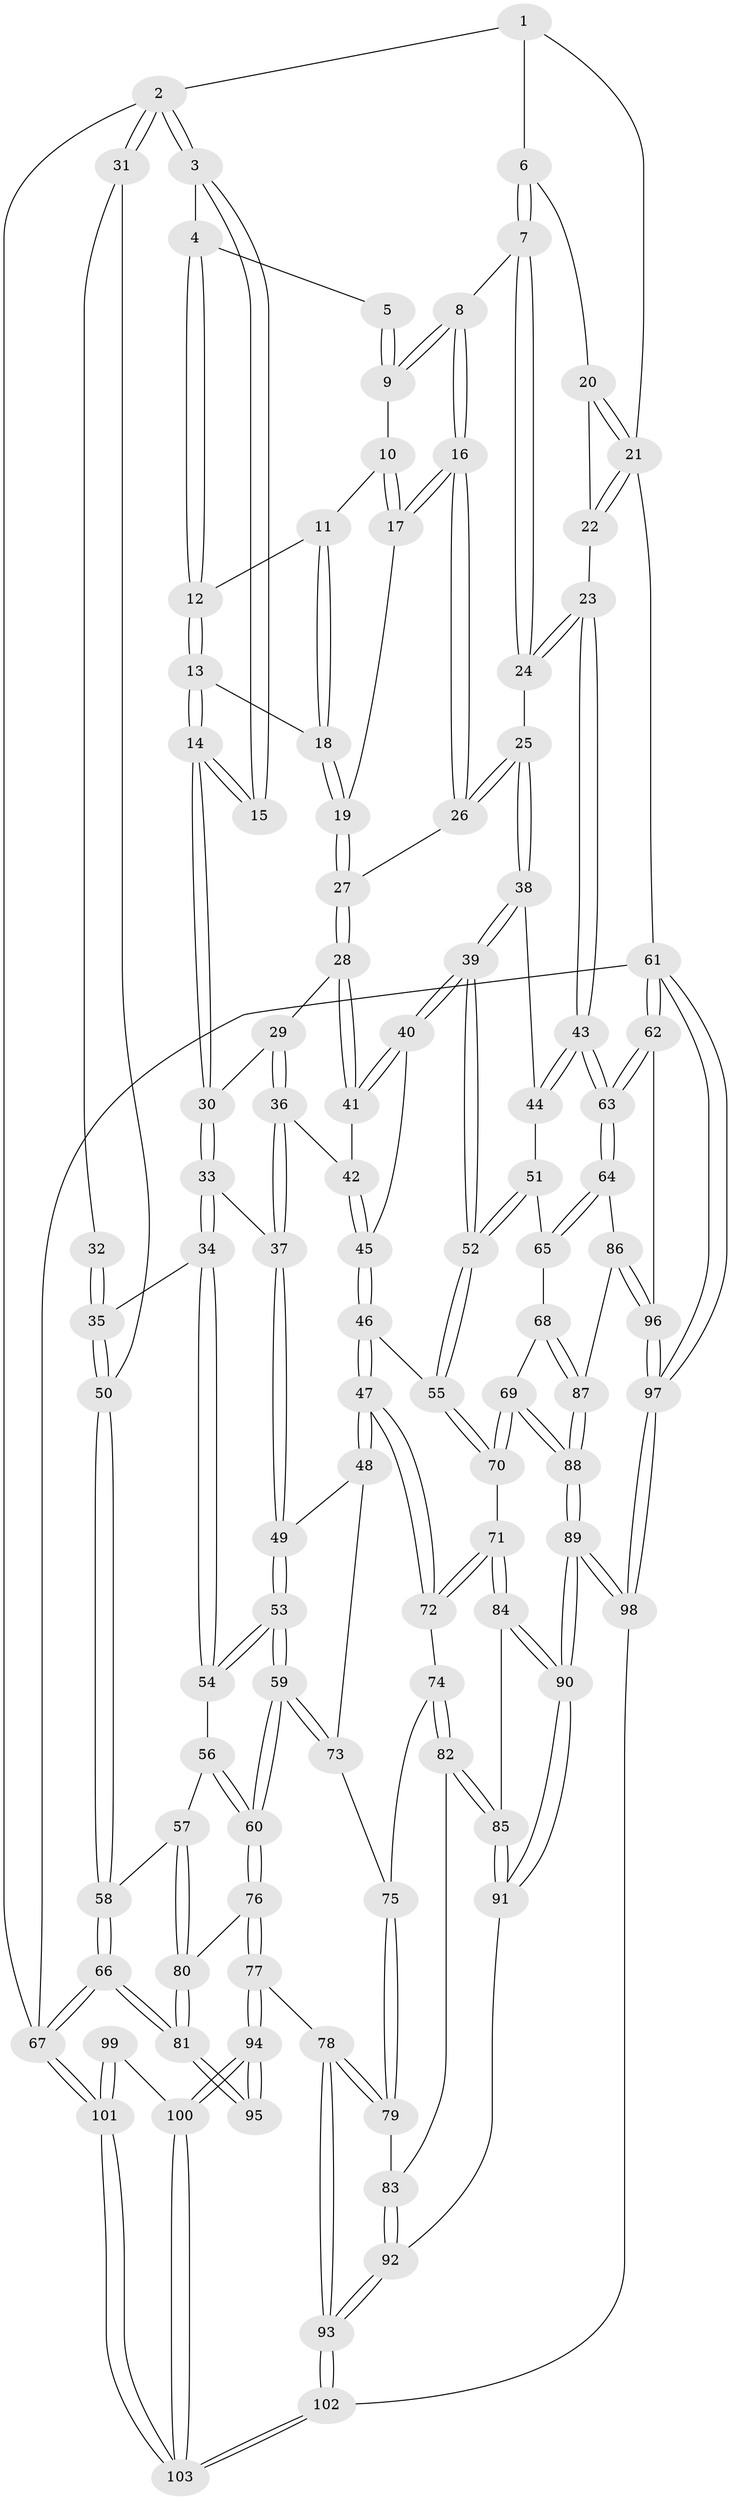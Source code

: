 // Generated by graph-tools (version 1.1) at 2025/00/03/09/25 05:00:54]
// undirected, 103 vertices, 254 edges
graph export_dot {
graph [start="1"]
  node [color=gray90,style=filled];
  1 [pos="+0.7491222883893895+0"];
  2 [pos="+0+0"];
  3 [pos="+0.17623835456206335+0"];
  4 [pos="+0.45582425432492+0"];
  5 [pos="+0.7200461366395209+0"];
  6 [pos="+0.8744419047117366+0.0948355216508056"];
  7 [pos="+0.8744370373891498+0.09484470601644136"];
  8 [pos="+0.7886535980434236+0.16662524010554117"];
  9 [pos="+0.6851631317498433+0.029772637529486792"];
  10 [pos="+0.6311959848824391+0.09635448907711569"];
  11 [pos="+0.6200179726310034+0.10060028652801226"];
  12 [pos="+0.4797532255656889+0.02894649440587609"];
  13 [pos="+0.45406491428134954+0.12449179553824223"];
  14 [pos="+0.28576831027653204+0.22166512496169402"];
  15 [pos="+0.25031227388774285+0.19473841766953826"];
  16 [pos="+0.7709815021801972+0.20727267919442124"];
  17 [pos="+0.7044057141876952+0.18562527831984935"];
  18 [pos="+0.558971229874896+0.21347618820636924"];
  19 [pos="+0.5602965001236074+0.21718334592708946"];
  20 [pos="+0.8770262071382604+0.0944267775400274"];
  21 [pos="+1+0"];
  22 [pos="+1+0.19289606292650668"];
  23 [pos="+1+0.3766329147491365"];
  24 [pos="+1+0.34487939702678094"];
  25 [pos="+0.848943059228962+0.3554182543438026"];
  26 [pos="+0.781458467806251+0.29092916965727317"];
  27 [pos="+0.5562164714632175+0.347328262864631"];
  28 [pos="+0.555492555076046+0.3483126526993906"];
  29 [pos="+0.49130167792771984+0.3428580844580117"];
  30 [pos="+0.3168119660733046+0.3018136501335156"];
  31 [pos="+0+0"];
  32 [pos="+0.1974011904341234+0.20915855643551817"];
  33 [pos="+0.26375210891550277+0.45289411823850795"];
  34 [pos="+0.2098789891249654+0.48576445080212993"];
  35 [pos="+0+0.3993847931701241"];
  36 [pos="+0.39408571544326015+0.49848416232997594"];
  37 [pos="+0.3445496648521636+0.5035927012445267"];
  38 [pos="+0.817312040266452+0.42098195056450827"];
  39 [pos="+0.6527845728862143+0.5220629634785855"];
  40 [pos="+0.610580932148831+0.47331355600190067"];
  41 [pos="+0.5651365845663726+0.3959873593722392"];
  42 [pos="+0.44946926469249526+0.5073825831033046"];
  43 [pos="+1+0.6179580905712603"];
  44 [pos="+0.8469113480798786+0.5274992739607323"];
  45 [pos="+0.4764963920174498+0.5573241054377776"];
  46 [pos="+0.48255208081089035+0.6465975671121315"];
  47 [pos="+0.45835670751224816+0.6642984053648938"];
  48 [pos="+0.4363046590461067+0.6613341867585795"];
  49 [pos="+0.3867752146062497+0.628714593631872"];
  50 [pos="+0+0.40767862003271604"];
  51 [pos="+0.7982130352194385+0.63941011476216"];
  52 [pos="+0.6580460765065398+0.6093856441526069"];
  53 [pos="+0.2144156035414344+0.673068331965595"];
  54 [pos="+0.20306776994322884+0.5854220657242192"];
  55 [pos="+0.6460222722111952+0.6239780593394525"];
  56 [pos="+0.07909296318247104+0.6052480531105147"];
  57 [pos="+0+0.5794330068151554"];
  58 [pos="+0+0.540911438420253"];
  59 [pos="+0.20051431655602123+0.7202252709909694"];
  60 [pos="+0.1795094192688813+0.7590306266436514"];
  61 [pos="+1+1"];
  62 [pos="+1+0.9066200739270177"];
  63 [pos="+1+0.6428797597421694"];
  64 [pos="+0.9874755344638961+0.7149897196868762"];
  65 [pos="+0.8085766354498507+0.6495775401282317"];
  66 [pos="+0+0.887502665135101"];
  67 [pos="+0+1"];
  68 [pos="+0.7657623756961236+0.7934961167050116"];
  69 [pos="+0.6811796880749408+0.8145030200172284"];
  70 [pos="+0.6454882719650561+0.7686132669955245"];
  71 [pos="+0.5197865646509502+0.8009760073713488"];
  72 [pos="+0.4685395386439773+0.7125772517933551"];
  73 [pos="+0.37172920341683213+0.7227635068038607"];
  74 [pos="+0.3960369234385158+0.8053723698040435"];
  75 [pos="+0.37039114799760986+0.7337718779771184"];
  76 [pos="+0.17149283207800117+0.7757915832455092"];
  77 [pos="+0.19567594788803797+0.823733284249361"];
  78 [pos="+0.21277667108504913+0.8356213602733283"];
  79 [pos="+0.29828292478727314+0.8316355436238069"];
  80 [pos="+0.16840775061978777+0.7753967636156982"];
  81 [pos="+0+0.870304712036119"];
  82 [pos="+0.388392263883533+0.8357233678368426"];
  83 [pos="+0.33784818997725585+0.8375360315206695"];
  84 [pos="+0.5195091708351944+0.8016315976083019"];
  85 [pos="+0.41046019647290866+0.8500474227031576"];
  86 [pos="+0.8922962595863622+0.8391791390395112"];
  87 [pos="+0.869041915652207+0.8381599575665079"];
  88 [pos="+0.6704362472521873+0.9812649156599427"];
  89 [pos="+0.6295081193602562+1"];
  90 [pos="+0.5525345054826172+1"];
  91 [pos="+0.4384962860584291+0.9376918894358541"];
  92 [pos="+0.36841807434801566+0.9506483631802498"];
  93 [pos="+0.2810633742678129+0.992793686098725"];
  94 [pos="+0.13024537591723728+0.9159841980224384"];
  95 [pos="+0.01389022907965261+0.9204917651939596"];
  96 [pos="+0.9109199514180745+0.9317472442285794"];
  97 [pos="+0.8062693882340525+1"];
  98 [pos="+0.6504585095708285+1"];
  99 [pos="+0.03972938571672105+0.9588779437041416"];
  100 [pos="+0.11085159714739942+0.980129261239068"];
  101 [pos="+0+1"];
  102 [pos="+0.25703940100774164+1"];
  103 [pos="+0.10842753795717733+1"];
  1 -- 2;
  1 -- 6;
  1 -- 21;
  2 -- 3;
  2 -- 3;
  2 -- 31;
  2 -- 31;
  2 -- 67;
  3 -- 4;
  3 -- 15;
  3 -- 15;
  4 -- 5;
  4 -- 12;
  4 -- 12;
  5 -- 9;
  5 -- 9;
  6 -- 7;
  6 -- 7;
  6 -- 20;
  7 -- 8;
  7 -- 24;
  7 -- 24;
  8 -- 9;
  8 -- 9;
  8 -- 16;
  8 -- 16;
  9 -- 10;
  10 -- 11;
  10 -- 17;
  10 -- 17;
  11 -- 12;
  11 -- 18;
  11 -- 18;
  12 -- 13;
  12 -- 13;
  13 -- 14;
  13 -- 14;
  13 -- 18;
  14 -- 15;
  14 -- 15;
  14 -- 30;
  14 -- 30;
  16 -- 17;
  16 -- 17;
  16 -- 26;
  16 -- 26;
  17 -- 19;
  18 -- 19;
  18 -- 19;
  19 -- 27;
  19 -- 27;
  20 -- 21;
  20 -- 21;
  20 -- 22;
  21 -- 22;
  21 -- 22;
  21 -- 61;
  22 -- 23;
  23 -- 24;
  23 -- 24;
  23 -- 43;
  23 -- 43;
  24 -- 25;
  25 -- 26;
  25 -- 26;
  25 -- 38;
  25 -- 38;
  26 -- 27;
  27 -- 28;
  27 -- 28;
  28 -- 29;
  28 -- 41;
  28 -- 41;
  29 -- 30;
  29 -- 36;
  29 -- 36;
  30 -- 33;
  30 -- 33;
  31 -- 32;
  31 -- 50;
  32 -- 35;
  32 -- 35;
  33 -- 34;
  33 -- 34;
  33 -- 37;
  34 -- 35;
  34 -- 54;
  34 -- 54;
  35 -- 50;
  35 -- 50;
  36 -- 37;
  36 -- 37;
  36 -- 42;
  37 -- 49;
  37 -- 49;
  38 -- 39;
  38 -- 39;
  38 -- 44;
  39 -- 40;
  39 -- 40;
  39 -- 52;
  39 -- 52;
  40 -- 41;
  40 -- 41;
  40 -- 45;
  41 -- 42;
  42 -- 45;
  42 -- 45;
  43 -- 44;
  43 -- 44;
  43 -- 63;
  43 -- 63;
  44 -- 51;
  45 -- 46;
  45 -- 46;
  46 -- 47;
  46 -- 47;
  46 -- 55;
  47 -- 48;
  47 -- 48;
  47 -- 72;
  47 -- 72;
  48 -- 49;
  48 -- 73;
  49 -- 53;
  49 -- 53;
  50 -- 58;
  50 -- 58;
  51 -- 52;
  51 -- 52;
  51 -- 65;
  52 -- 55;
  52 -- 55;
  53 -- 54;
  53 -- 54;
  53 -- 59;
  53 -- 59;
  54 -- 56;
  55 -- 70;
  55 -- 70;
  56 -- 57;
  56 -- 60;
  56 -- 60;
  57 -- 58;
  57 -- 80;
  57 -- 80;
  58 -- 66;
  58 -- 66;
  59 -- 60;
  59 -- 60;
  59 -- 73;
  59 -- 73;
  60 -- 76;
  60 -- 76;
  61 -- 62;
  61 -- 62;
  61 -- 97;
  61 -- 97;
  61 -- 67;
  62 -- 63;
  62 -- 63;
  62 -- 96;
  63 -- 64;
  63 -- 64;
  64 -- 65;
  64 -- 65;
  64 -- 86;
  65 -- 68;
  66 -- 67;
  66 -- 67;
  66 -- 81;
  66 -- 81;
  67 -- 101;
  67 -- 101;
  68 -- 69;
  68 -- 87;
  68 -- 87;
  69 -- 70;
  69 -- 70;
  69 -- 88;
  69 -- 88;
  70 -- 71;
  71 -- 72;
  71 -- 72;
  71 -- 84;
  71 -- 84;
  72 -- 74;
  73 -- 75;
  74 -- 75;
  74 -- 82;
  74 -- 82;
  75 -- 79;
  75 -- 79;
  76 -- 77;
  76 -- 77;
  76 -- 80;
  77 -- 78;
  77 -- 94;
  77 -- 94;
  78 -- 79;
  78 -- 79;
  78 -- 93;
  78 -- 93;
  79 -- 83;
  80 -- 81;
  80 -- 81;
  81 -- 95;
  81 -- 95;
  82 -- 83;
  82 -- 85;
  82 -- 85;
  83 -- 92;
  83 -- 92;
  84 -- 85;
  84 -- 90;
  84 -- 90;
  85 -- 91;
  85 -- 91;
  86 -- 87;
  86 -- 96;
  86 -- 96;
  87 -- 88;
  87 -- 88;
  88 -- 89;
  88 -- 89;
  89 -- 90;
  89 -- 90;
  89 -- 98;
  89 -- 98;
  90 -- 91;
  90 -- 91;
  91 -- 92;
  92 -- 93;
  92 -- 93;
  93 -- 102;
  93 -- 102;
  94 -- 95;
  94 -- 95;
  94 -- 100;
  94 -- 100;
  96 -- 97;
  96 -- 97;
  97 -- 98;
  97 -- 98;
  98 -- 102;
  99 -- 100;
  99 -- 101;
  99 -- 101;
  100 -- 103;
  100 -- 103;
  101 -- 103;
  101 -- 103;
  102 -- 103;
  102 -- 103;
}
